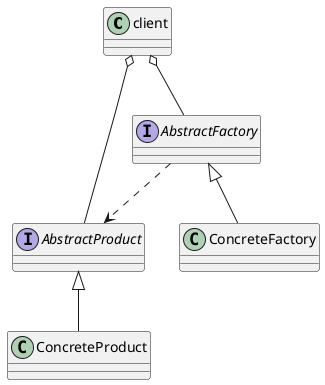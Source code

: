 @startuml

class client
interface AbstractProduct
interface AbstractFactory
class ConcreteFactory
class ConcreteProduct



client o--  AbstractProduct

client o--  AbstractFactory

AbstractProduct <|-- ConcreteProduct

AbstractFactory <|-- ConcreteFactory

AbstractFactory ..> AbstractProduct


@enduml